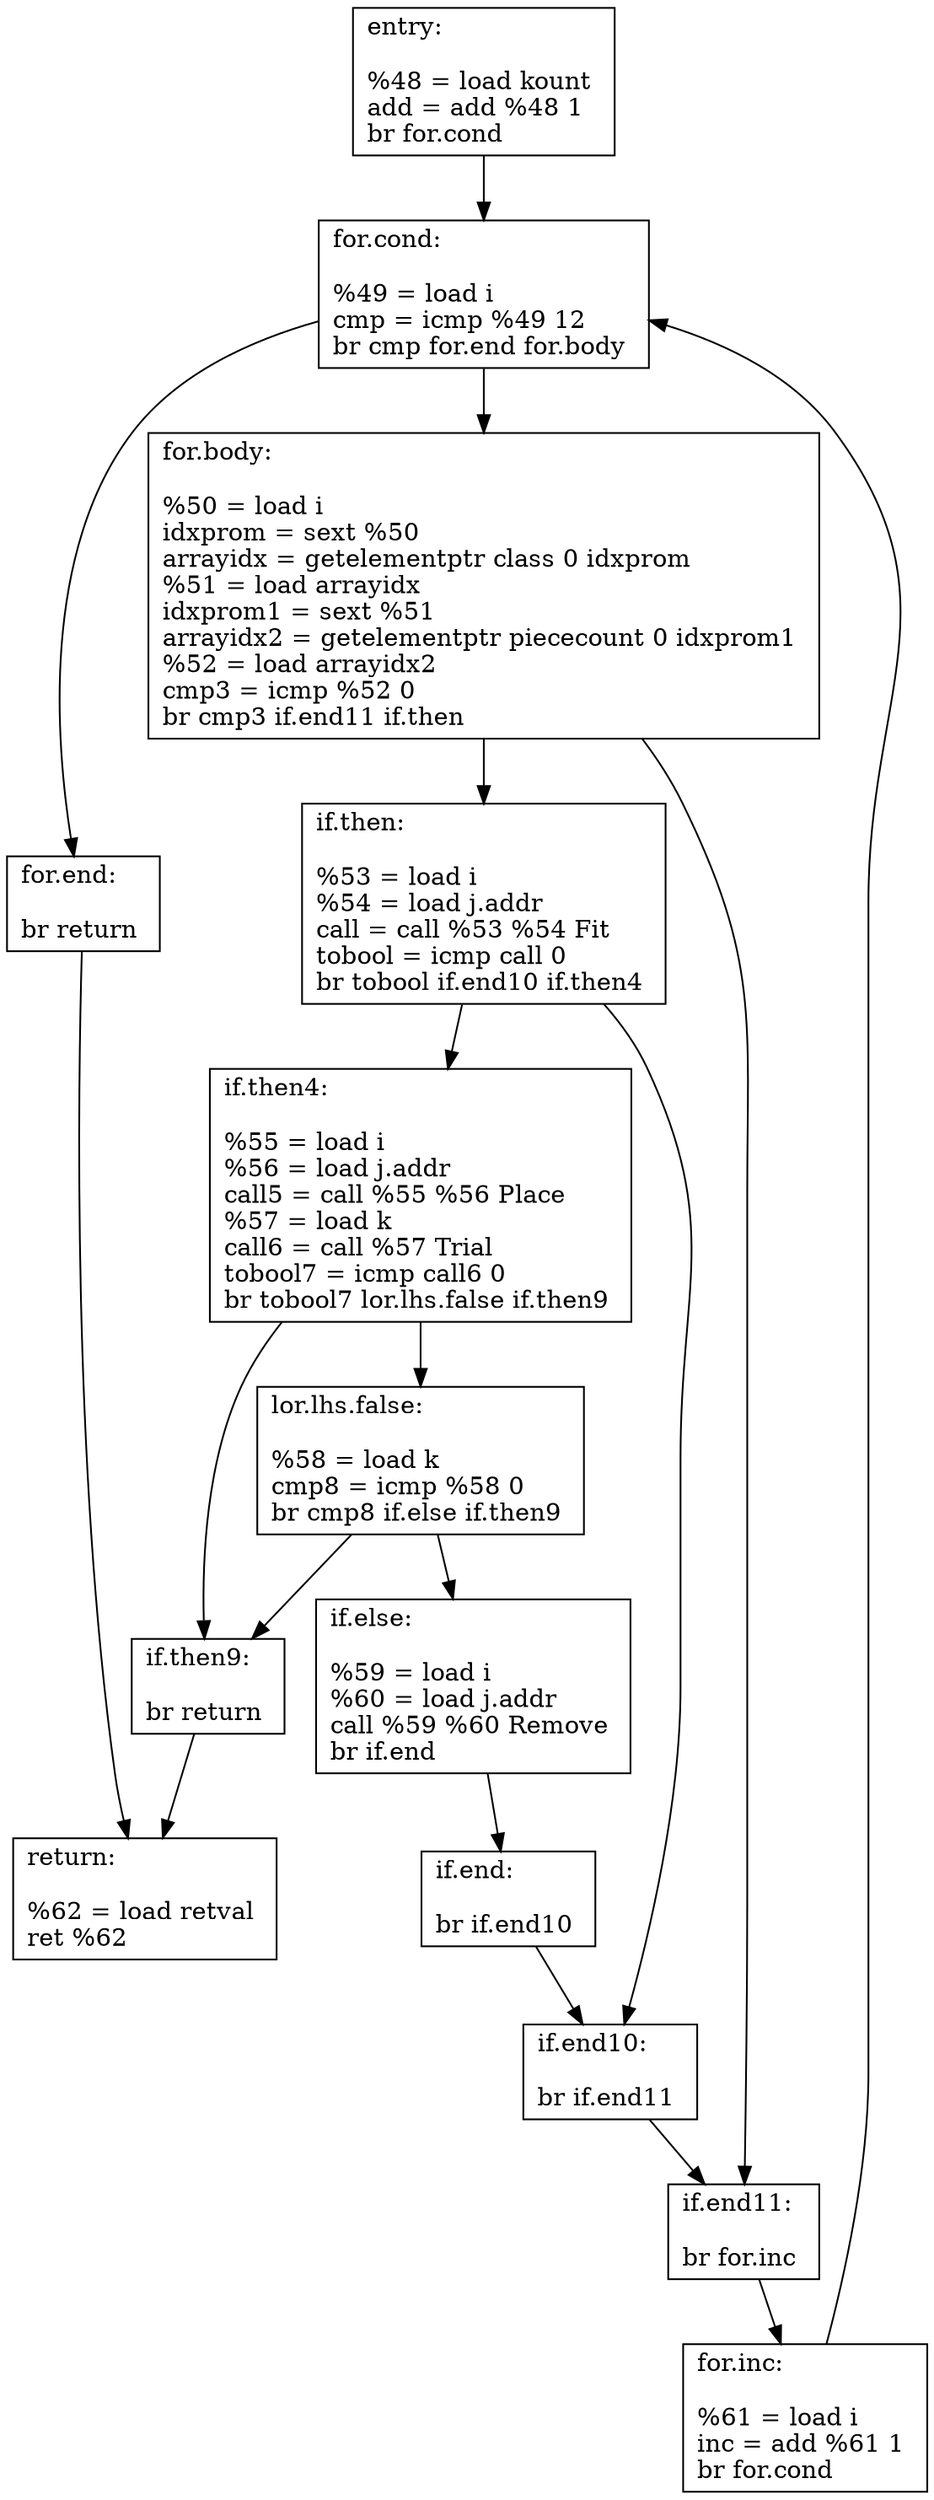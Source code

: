 digraph "CFG for 'Trial' function" {
	entry[shape=record,
		label="{entry:\l\l
			%48 = load kount \l
			add = add %48 1 \l
			br for.cond \l
		}"
	];
	entry -> forcond;
	forcond[shape=record,
		label="{for.cond:\l\l
			%49 = load i \l
			cmp = icmp %49 12 \l
			br cmp for.end for.body \l
		}"
	];
	forcond -> forbody;
	forcond -> forend;
	forbody[shape=record,
		label="{for.body:\l\l
			%50 = load i \l
			idxprom = sext %50 \l
			arrayidx = getelementptr class 0 idxprom \l
			%51 = load arrayidx \l
			idxprom1 = sext %51 \l
			arrayidx2 = getelementptr piececount 0 idxprom1 \l
			%52 = load arrayidx2 \l
			cmp3 = icmp %52 0 \l
			br cmp3 if.end11 if.then \l
		}"
	];
	forbody -> ifthen;
	forbody -> ifend11;
	ifthen[shape=record,
		label="{if.then:\l\l
			%53 = load i \l
			%54 = load j.addr \l
			call = call %53 %54 Fit \l
			tobool = icmp call 0 \l
			br tobool if.end10 if.then4 \l
		}"
	];
	ifthen -> ifthen4;
	ifthen -> ifend10;
	ifthen4[shape=record,
		label="{if.then4:\l\l
			%55 = load i \l
			%56 = load j.addr \l
			call5 = call %55 %56 Place \l
			%57 = load k \l
			call6 = call %57 Trial \l
			tobool7 = icmp call6 0 \l
			br tobool7 lor.lhs.false if.then9 \l
		}"
	];
	ifthen4 -> ifthen9;
	ifthen4 -> lorlhsfalse;
	lorlhsfalse[shape=record,
		label="{lor.lhs.false:\l\l
			%58 = load k \l
			cmp8 = icmp %58 0 \l
			br cmp8 if.else if.then9 \l
		}"
	];
	lorlhsfalse -> ifthen9;
	lorlhsfalse -> ifelse;
	ifthen9[shape=record,
		label="{if.then9:\l\l
			br return \l
		}"
	];
	ifthen9 -> return;
	ifelse[shape=record,
		label="{if.else:\l\l
			%59 = load i \l
			%60 = load j.addr \l
			call %59 %60 Remove \l
			br if.end \l
		}"
	];
	ifelse -> ifend;
	ifend[shape=record,
		label="{if.end:\l\l
			br if.end10 \l
		}"
	];
	ifend -> ifend10;
	ifend10[shape=record,
		label="{if.end10:\l\l
			br if.end11 \l
		}"
	];
	ifend10 -> ifend11;
	ifend11[shape=record,
		label="{if.end11:\l\l
			br for.inc \l
		}"
	];
	ifend11 -> forinc;
	forinc[shape=record,
		label="{for.inc:\l\l
			%61 = load i \l
			inc = add %61 1 \l
			br for.cond \l
		}"
	];
	forinc -> forcond;
	forend[shape=record,
		label="{for.end:\l\l
			br return \l
		}"
	];
	forend -> return;
	return[shape=record,
		label="{return:\l\l
			%62 = load retval \l
			ret %62 \l
		}"
	];
}
